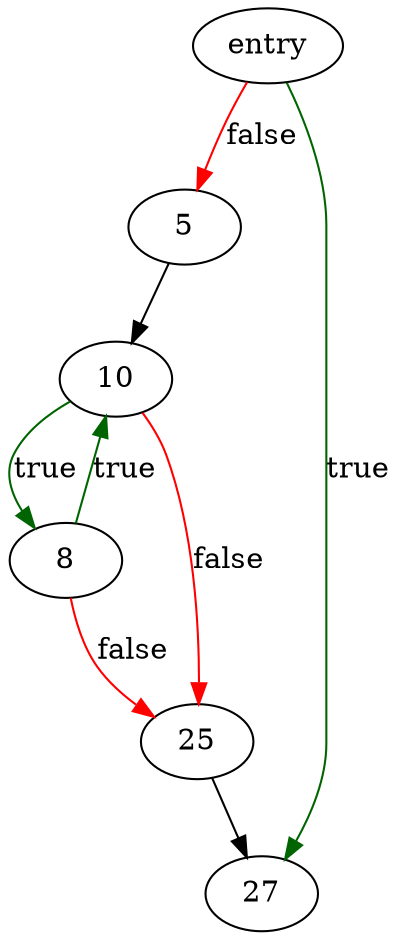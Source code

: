 digraph "memcasecmp" {
	// Node definitions.
	3 [label=entry];
	5;
	8;
	10;
	25;
	27;

	// Edge definitions.
	3 -> 5 [
		color=red
		label=false
	];
	3 -> 27 [
		color=darkgreen
		label=true
	];
	5 -> 10;
	8 -> 10 [
		color=darkgreen
		label=true
	];
	8 -> 25 [
		color=red
		label=false
	];
	10 -> 8 [
		color=darkgreen
		label=true
	];
	10 -> 25 [
		color=red
		label=false
	];
	25 -> 27;
}